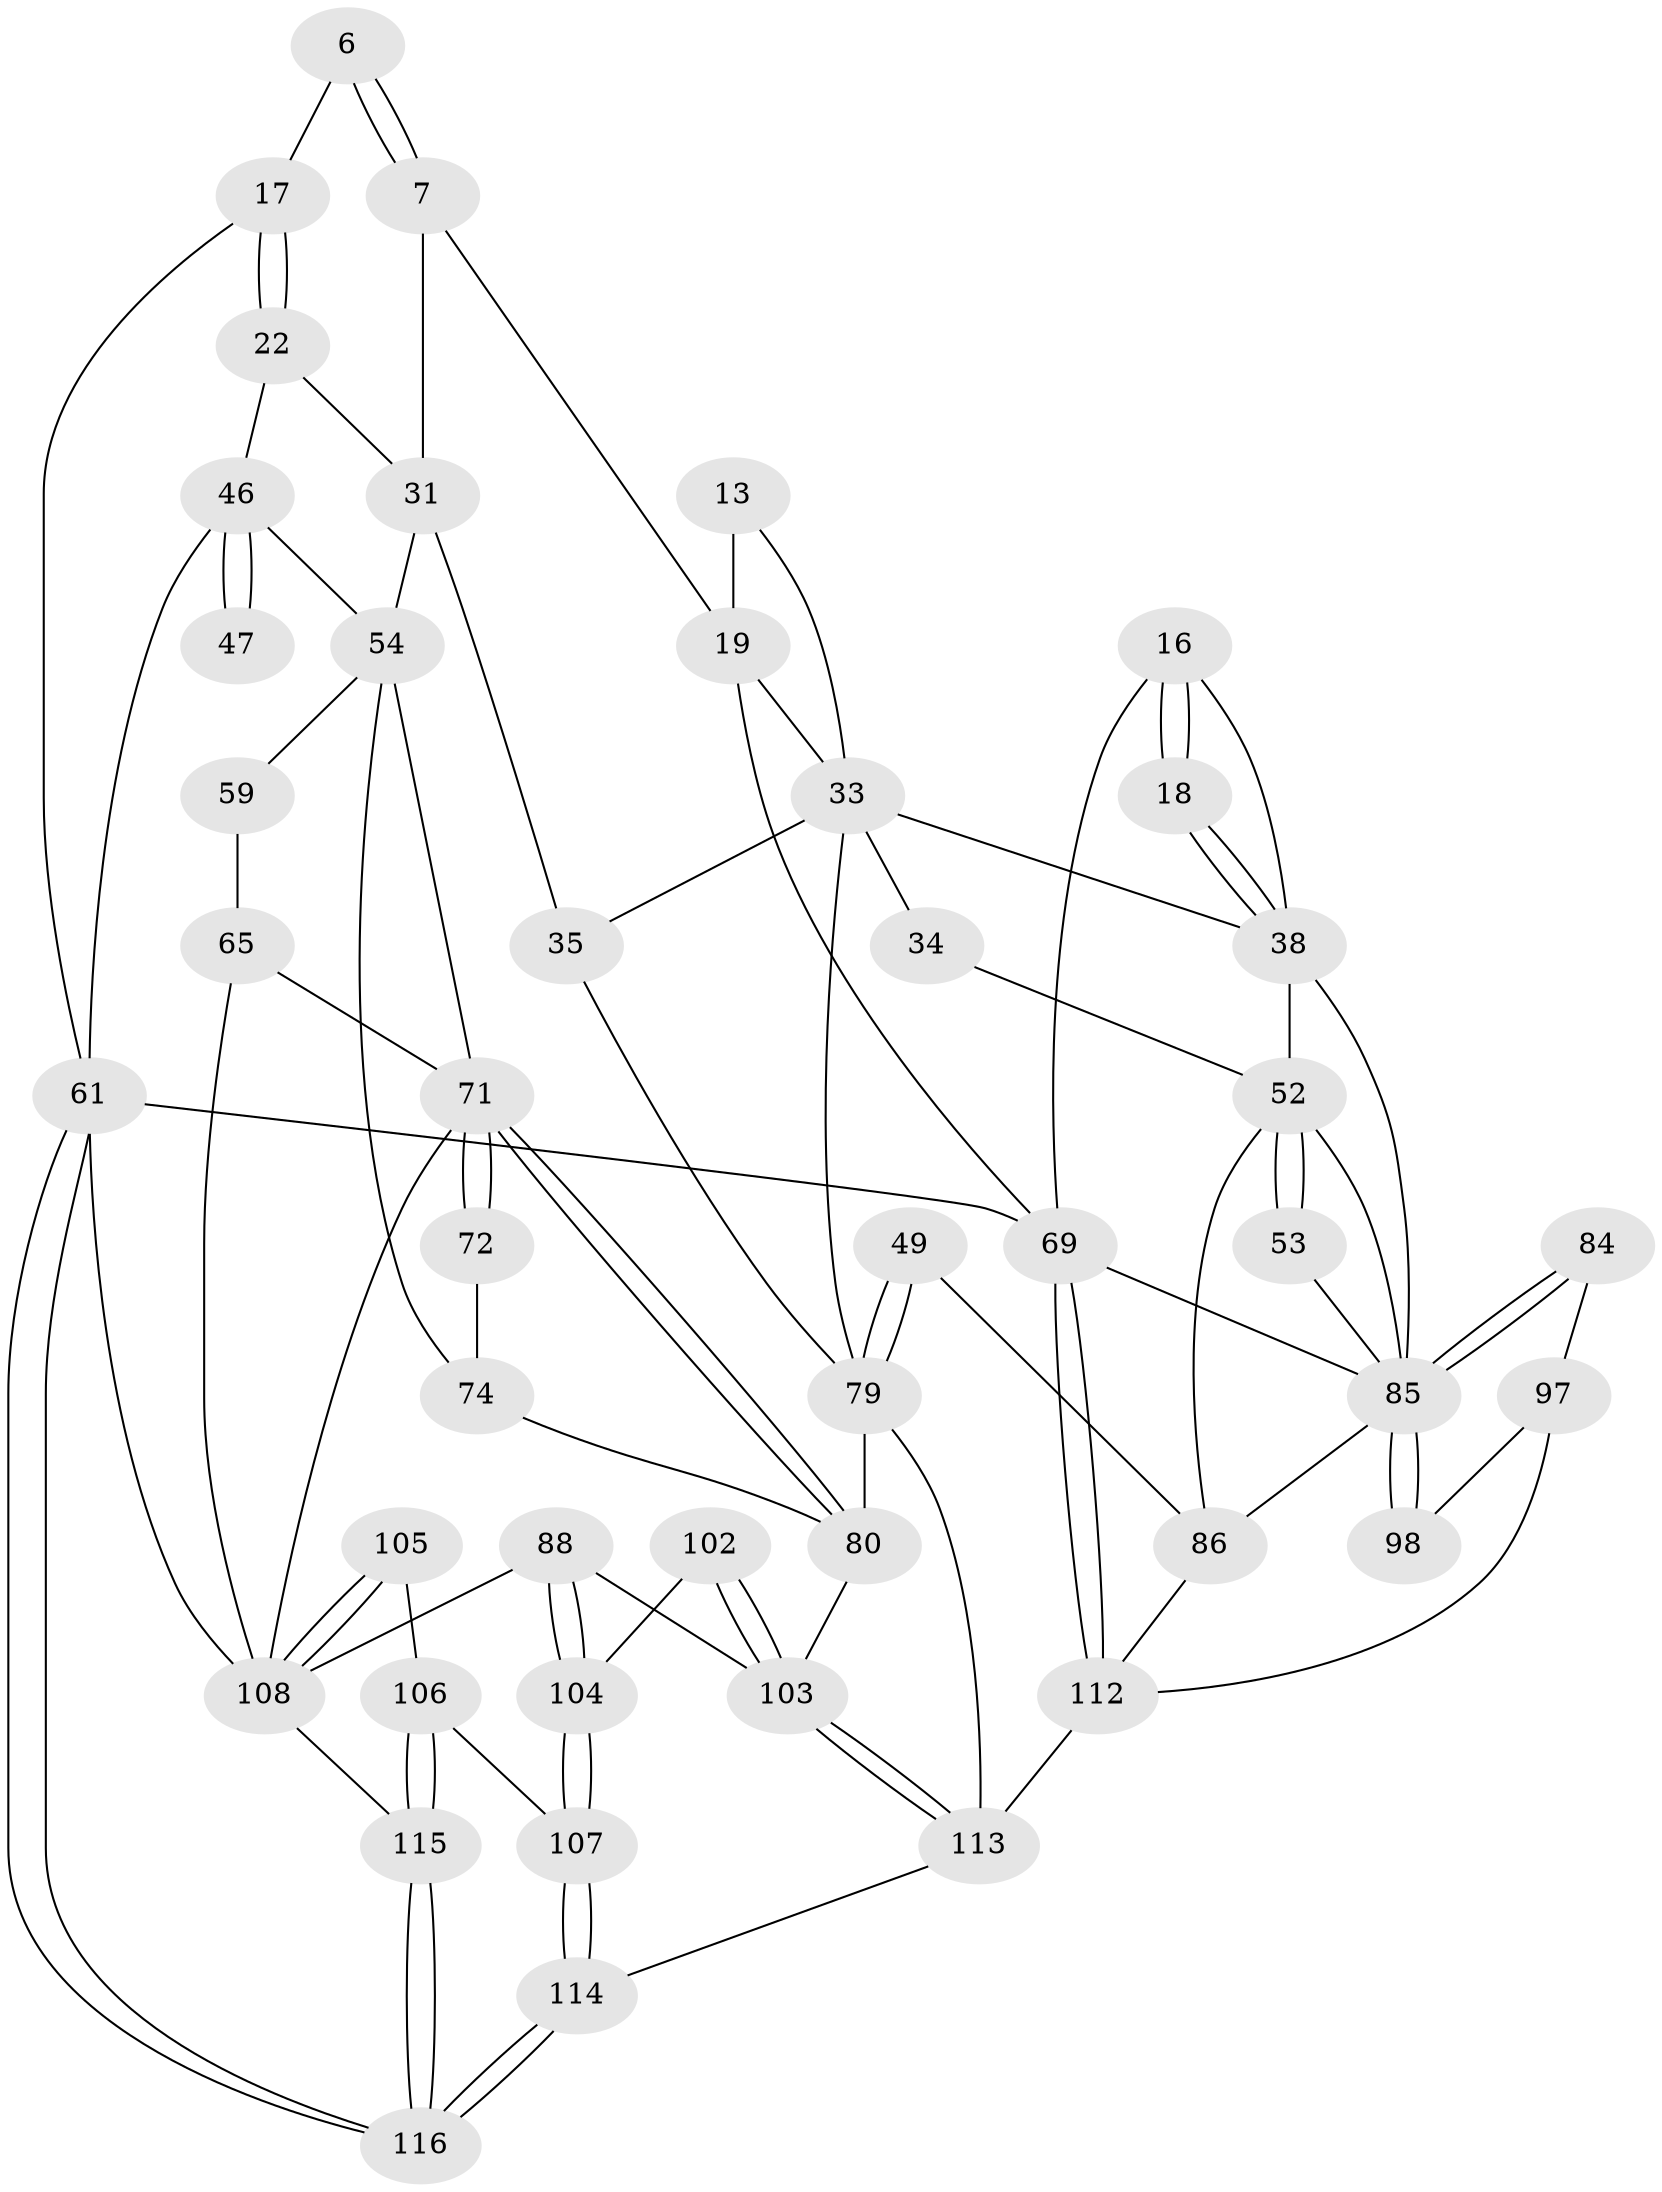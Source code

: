 // original degree distribution, {3: 0.02586206896551724, 4: 0.19827586206896552, 6: 0.19827586206896552, 5: 0.5775862068965517}
// Generated by graph-tools (version 1.1) at 2025/05/03/04/25 22:05:23]
// undirected, 46 vertices, 100 edges
graph export_dot {
graph [start="1"]
  node [color=gray90,style=filled];
  6 [pos="+0.5322928637613171+0.07944093965654593"];
  7 [pos="+0.5269599595460057+0.09740426411361469"];
  13 [pos="+0.30219363274233496+0.1576023247010392"];
  16 [pos="+0.13298804319163213+0.12186593709997458",super="+12"];
  17 [pos="+0.7909196239003801+0.1084974062410886",super="+2"];
  18 [pos="+0+0.15637737328896478"];
  19 [pos="+0.35207554574155614+0.17315953455187025",super="+8+9"];
  22 [pos="+0.7830128860928234+0.1562811036252947"];
  31 [pos="+0.6537053793279983+0.412257152919054",super="+23+24"];
  33 [pos="+0.3780892026503205+0.35772188174460995",super="+26+32"];
  34 [pos="+0.34566152709469233+0.3513415965364925"];
  35 [pos="+0.6373481603318308+0.40929757486344437",super="+25"];
  38 [pos="+0+0.32092345915330317",super="+37+36"];
  46 [pos="+1+0",super="+20+21+28"];
  47 [pos="+0.9617428428062638+0.25064541306283883"];
  49 [pos="+0.2989544104330761+0.5816042394178721"];
  52 [pos="+0.1876771561187038+0.5274700623136017",super="+51+43"];
  53 [pos="+0.17708408759074545+0.5119917465344056"];
  54 [pos="+0.9126228286969941+0.44425582189529955",super="+48+30+45"];
  59 [pos="+0.9233773787282963+0.44709465972166146",super="+58"];
  61 [pos="+1+1",super="+3"];
  65 [pos="+0.9987144509999275+0.5193114256553764",super="+64"];
  69 [pos="+0+1",super="+4+10"];
  71 [pos="+0.9000090805272446+0.6208012362853567",super="+70"];
  72 [pos="+0.879492397423491+0.569505869944961",super="+56"];
  74 [pos="+0.7240962925159306+0.5330233724415402",super="+57"];
  79 [pos="+0.3490333391801775+0.673618956647146",super="+78+77+41+42+76"];
  80 [pos="+0.8201862439105938+0.665635406911672",super="+75"];
  84 [pos="+0.08366367672310066+0.7034291221730308"];
  85 [pos="+0.00471034259316741+0.7261068387108223",super="+82+81+83+68"];
  86 [pos="+0.16461164684079246+0.7024389498780513",super="+50"];
  88 [pos="+0.8530007825412391+0.7597010134823741"];
  97 [pos="+0.1219244758928345+0.8364921358112196",super="+94"];
  98 [pos="+0+0.7548970782190223"];
  102 [pos="+0.6878225493005131+0.8510399177762955"];
  103 [pos="+0.6789472875202365+0.8489795679594033",super="+95+90+89"];
  104 [pos="+0.7552070656795918+0.878687985082165"];
  105 [pos="+0.9574661615311416+0.8256182667438093"];
  106 [pos="+0.8044168944614919+0.9080538882541247"];
  107 [pos="+0.7701217442445932+0.8897569447796395"];
  108 [pos="+1+0.8349593858650136",super="+62+63+73+87"];
  112 [pos="+0.18843427863403475+1",super="+100+99+93"];
  113 [pos="+0.49228389813809675+1",super="+111+110+101+109+96"];
  114 [pos="+0.6365670940470255+1"];
  115 [pos="+0.8402494043240183+1"];
  116 [pos="+0.8251956154002+1"];
  6 -- 7;
  6 -- 7;
  6 -- 17 [weight=2];
  7 -- 19;
  7 -- 31;
  13 -- 19 [weight=2];
  13 -- 33;
  16 -- 18 [weight=2];
  16 -- 18;
  16 -- 69 [weight=2];
  16 -- 38;
  17 -- 22;
  17 -- 22;
  17 -- 61;
  18 -- 38;
  18 -- 38;
  19 -- 69;
  19 -- 33;
  22 -- 46;
  22 -- 31;
  31 -- 35 [weight=2];
  31 -- 54;
  33 -- 34 [weight=2];
  33 -- 35;
  33 -- 79;
  33 -- 38;
  34 -- 52;
  35 -- 79;
  38 -- 52 [weight=2];
  38 -- 85;
  46 -- 47 [weight=2];
  46 -- 47;
  46 -- 61;
  46 -- 54 [weight=2];
  49 -- 79 [weight=2];
  49 -- 79;
  49 -- 86;
  52 -- 53 [weight=2];
  52 -- 53;
  52 -- 85;
  52 -- 86;
  53 -- 85;
  54 -- 59 [weight=2];
  54 -- 74;
  54 -- 71;
  59 -- 65 [weight=2];
  61 -- 116;
  61 -- 116;
  61 -- 69 [weight=2];
  61 -- 108;
  65 -- 108;
  65 -- 71;
  69 -- 112;
  69 -- 112;
  69 -- 85;
  71 -- 72 [weight=2];
  71 -- 72;
  71 -- 80;
  71 -- 80;
  71 -- 108;
  72 -- 74 [weight=2];
  74 -- 80;
  79 -- 113 [weight=3];
  79 -- 80;
  80 -- 103;
  84 -- 85 [weight=2];
  84 -- 85;
  84 -- 97;
  85 -- 98 [weight=2];
  85 -- 98;
  85 -- 86;
  86 -- 112;
  88 -- 104;
  88 -- 104;
  88 -- 103;
  88 -- 108;
  97 -- 98;
  97 -- 112 [weight=2];
  102 -- 103 [weight=2];
  102 -- 103;
  102 -- 104;
  103 -- 113 [weight=2];
  103 -- 113;
  104 -- 107;
  104 -- 107;
  105 -- 106;
  105 -- 108 [weight=2];
  105 -- 108;
  106 -- 107;
  106 -- 115;
  106 -- 115;
  107 -- 114;
  107 -- 114;
  108 -- 115;
  112 -- 113 [weight=3];
  113 -- 114;
  114 -- 116;
  114 -- 116;
  115 -- 116;
  115 -- 116;
}
